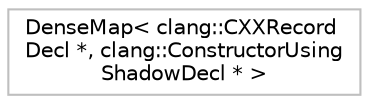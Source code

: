 digraph "Graphical Class Hierarchy"
{
 // LATEX_PDF_SIZE
  bgcolor="transparent";
  edge [fontname="Helvetica",fontsize="10",labelfontname="Helvetica",labelfontsize="10"];
  node [fontname="Helvetica",fontsize="10",shape=record];
  rankdir="LR";
  Node0 [label="DenseMap\< clang::CXXRecord\lDecl *, clang::ConstructorUsing\lShadowDecl * \>",height=0.2,width=0.4,color="grey75",tooltip=" "];
}
